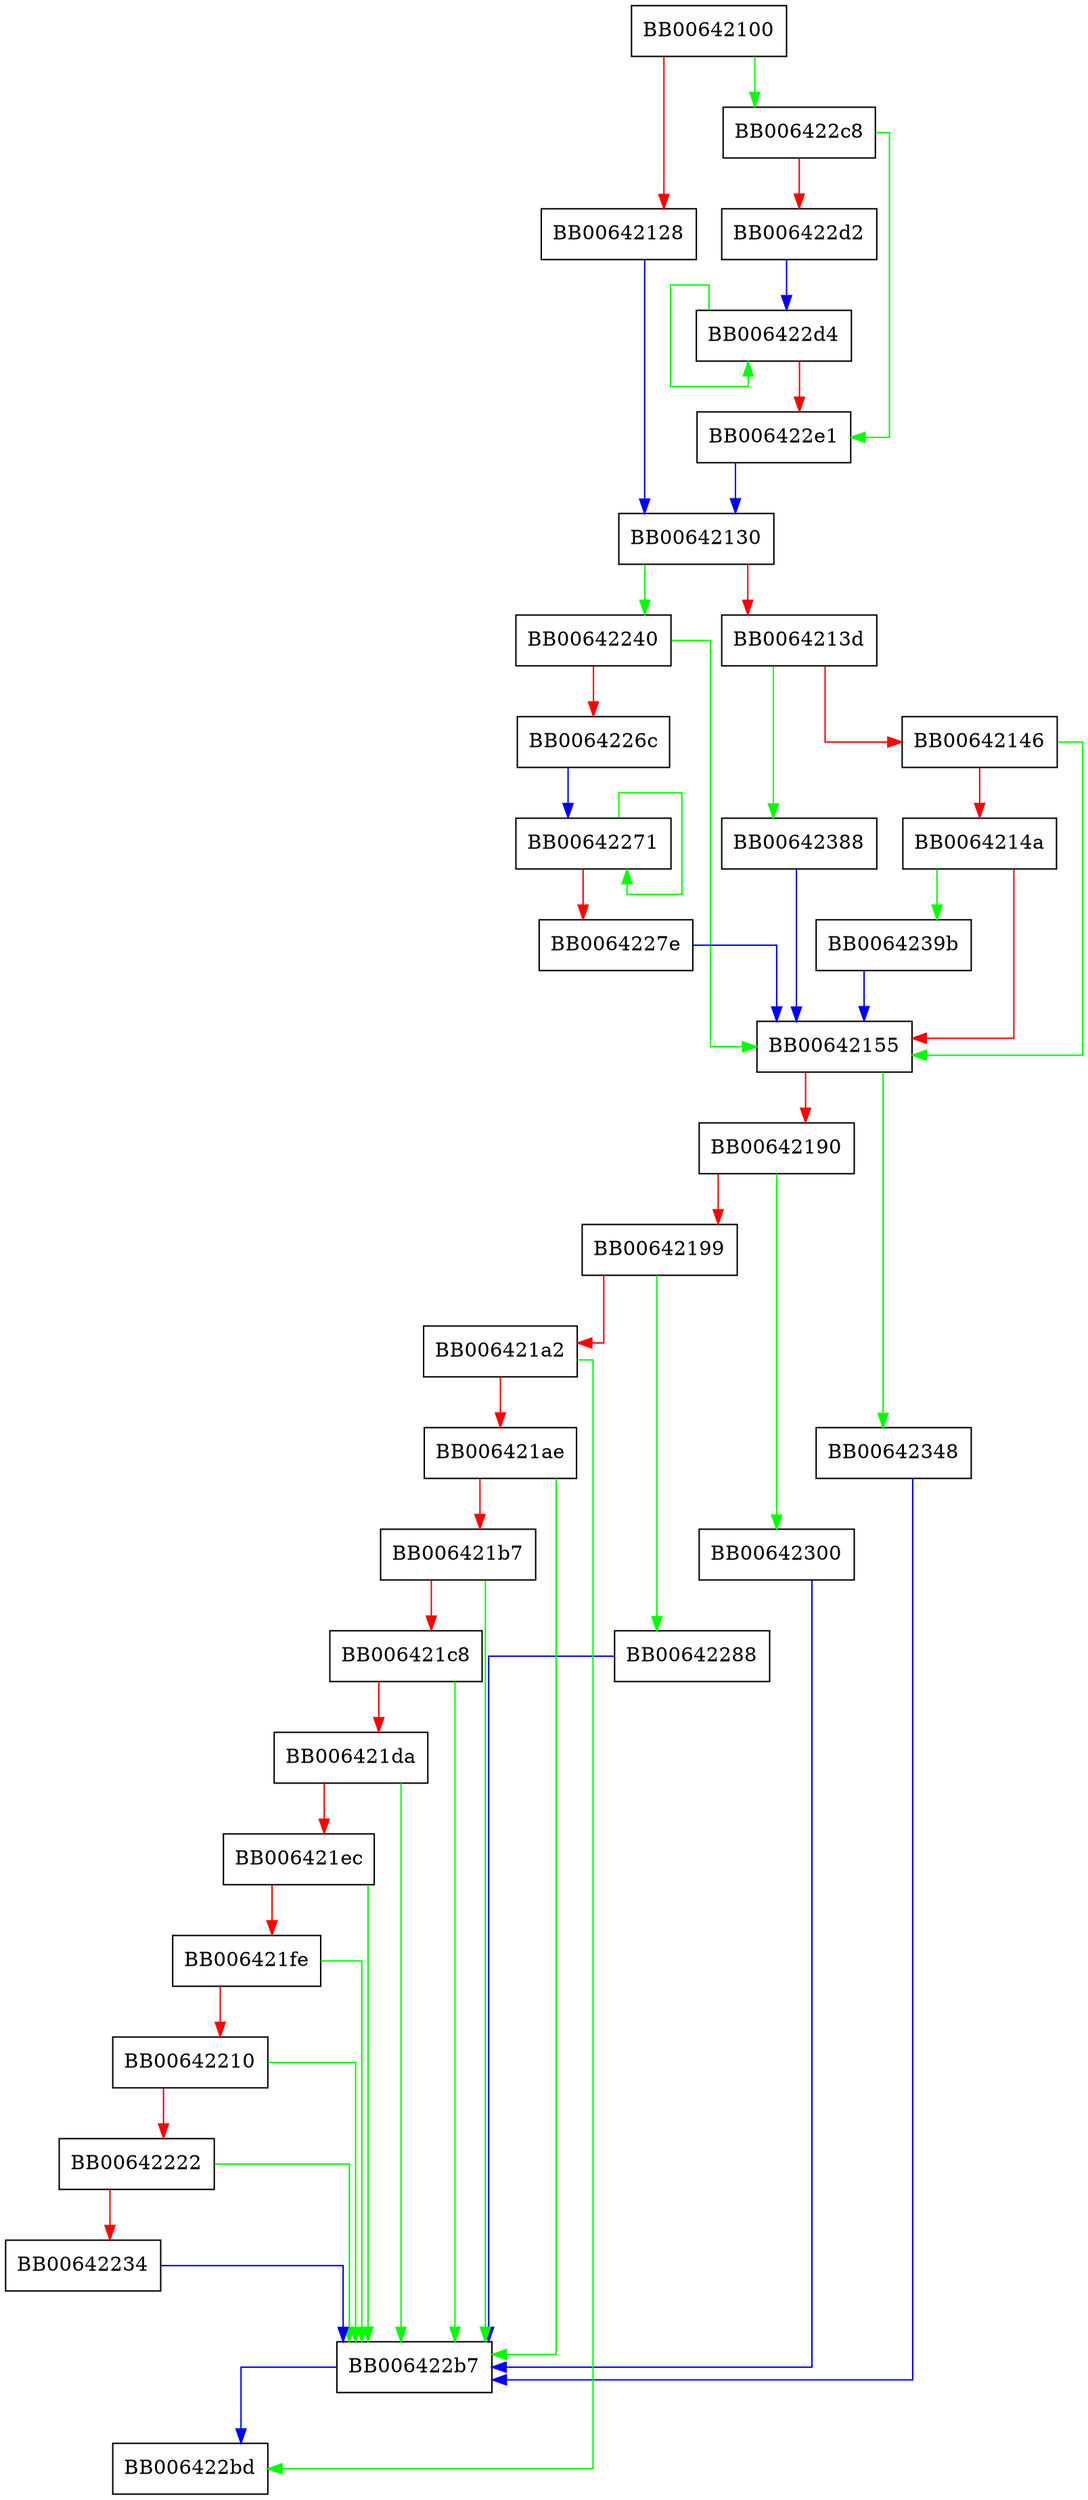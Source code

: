 digraph SHA256_Final {
  node [shape="box"];
  graph [splines=ortho];
  BB00642100 -> BB006422c8 [color="green"];
  BB00642100 -> BB00642128 [color="red"];
  BB00642128 -> BB00642130 [color="blue"];
  BB00642130 -> BB00642240 [color="green"];
  BB00642130 -> BB0064213d [color="red"];
  BB0064213d -> BB00642388 [color="green"];
  BB0064213d -> BB00642146 [color="red"];
  BB00642146 -> BB00642155 [color="green"];
  BB00642146 -> BB0064214a [color="red"];
  BB0064214a -> BB0064239b [color="green"];
  BB0064214a -> BB00642155 [color="red"];
  BB00642155 -> BB00642348 [color="green"];
  BB00642155 -> BB00642190 [color="red"];
  BB00642190 -> BB00642300 [color="green"];
  BB00642190 -> BB00642199 [color="red"];
  BB00642199 -> BB00642288 [color="green"];
  BB00642199 -> BB006421a2 [color="red"];
  BB006421a2 -> BB006422bd [color="green"];
  BB006421a2 -> BB006421ae [color="red"];
  BB006421ae -> BB006422b7 [color="green"];
  BB006421ae -> BB006421b7 [color="red"];
  BB006421b7 -> BB006422b7 [color="green"];
  BB006421b7 -> BB006421c8 [color="red"];
  BB006421c8 -> BB006422b7 [color="green"];
  BB006421c8 -> BB006421da [color="red"];
  BB006421da -> BB006422b7 [color="green"];
  BB006421da -> BB006421ec [color="red"];
  BB006421ec -> BB006422b7 [color="green"];
  BB006421ec -> BB006421fe [color="red"];
  BB006421fe -> BB006422b7 [color="green"];
  BB006421fe -> BB00642210 [color="red"];
  BB00642210 -> BB006422b7 [color="green"];
  BB00642210 -> BB00642222 [color="red"];
  BB00642222 -> BB006422b7 [color="green"];
  BB00642222 -> BB00642234 [color="red"];
  BB00642234 -> BB006422b7 [color="blue"];
  BB00642240 -> BB00642155 [color="green"];
  BB00642240 -> BB0064226c [color="red"];
  BB0064226c -> BB00642271 [color="blue"];
  BB00642271 -> BB00642271 [color="green"];
  BB00642271 -> BB0064227e [color="red"];
  BB0064227e -> BB00642155 [color="blue"];
  BB00642288 -> BB006422b7 [color="blue"];
  BB006422b7 -> BB006422bd [color="blue"];
  BB006422c8 -> BB006422e1 [color="green"];
  BB006422c8 -> BB006422d2 [color="red"];
  BB006422d2 -> BB006422d4 [color="blue"];
  BB006422d4 -> BB006422d4 [color="green"];
  BB006422d4 -> BB006422e1 [color="red"];
  BB006422e1 -> BB00642130 [color="blue"];
  BB00642300 -> BB006422b7 [color="blue"];
  BB00642348 -> BB006422b7 [color="blue"];
  BB00642388 -> BB00642155 [color="blue"];
  BB0064239b -> BB00642155 [color="blue"];
}